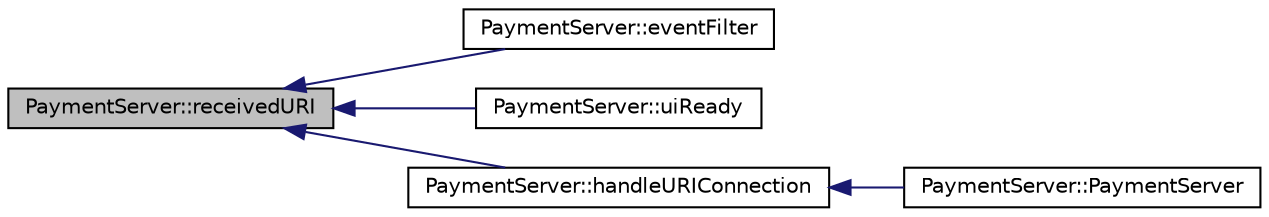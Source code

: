 digraph "PaymentServer::receivedURI"
{
  edge [fontname="Helvetica",fontsize="10",labelfontname="Helvetica",labelfontsize="10"];
  node [fontname="Helvetica",fontsize="10",shape=record];
  rankdir="LR";
  Node25 [label="PaymentServer::receivedURI",height=0.2,width=0.4,color="black", fillcolor="grey75", style="filled", fontcolor="black"];
  Node25 -> Node26 [dir="back",color="midnightblue",fontsize="10",style="solid",fontname="Helvetica"];
  Node26 [label="PaymentServer::eventFilter",height=0.2,width=0.4,color="black", fillcolor="white", style="filled",URL="$de/dd5/class_payment_server.html#af795e3c318556c833792e530b279efc9"];
  Node25 -> Node27 [dir="back",color="midnightblue",fontsize="10",style="solid",fontname="Helvetica"];
  Node27 [label="PaymentServer::uiReady",height=0.2,width=0.4,color="black", fillcolor="white", style="filled",URL="$de/dd5/class_payment_server.html#abb6c65fabbf97ba95381997ca9cd6993"];
  Node25 -> Node28 [dir="back",color="midnightblue",fontsize="10",style="solid",fontname="Helvetica"];
  Node28 [label="PaymentServer::handleURIConnection",height=0.2,width=0.4,color="black", fillcolor="white", style="filled",URL="$de/dd5/class_payment_server.html#a6ee6e29e1255605582459463d195a651"];
  Node28 -> Node29 [dir="back",color="midnightblue",fontsize="10",style="solid",fontname="Helvetica"];
  Node29 [label="PaymentServer::PaymentServer",height=0.2,width=0.4,color="black", fillcolor="white", style="filled",URL="$de/dd5/class_payment_server.html#a81890a279d57e2af7b94a5f32f7ded8c"];
}
